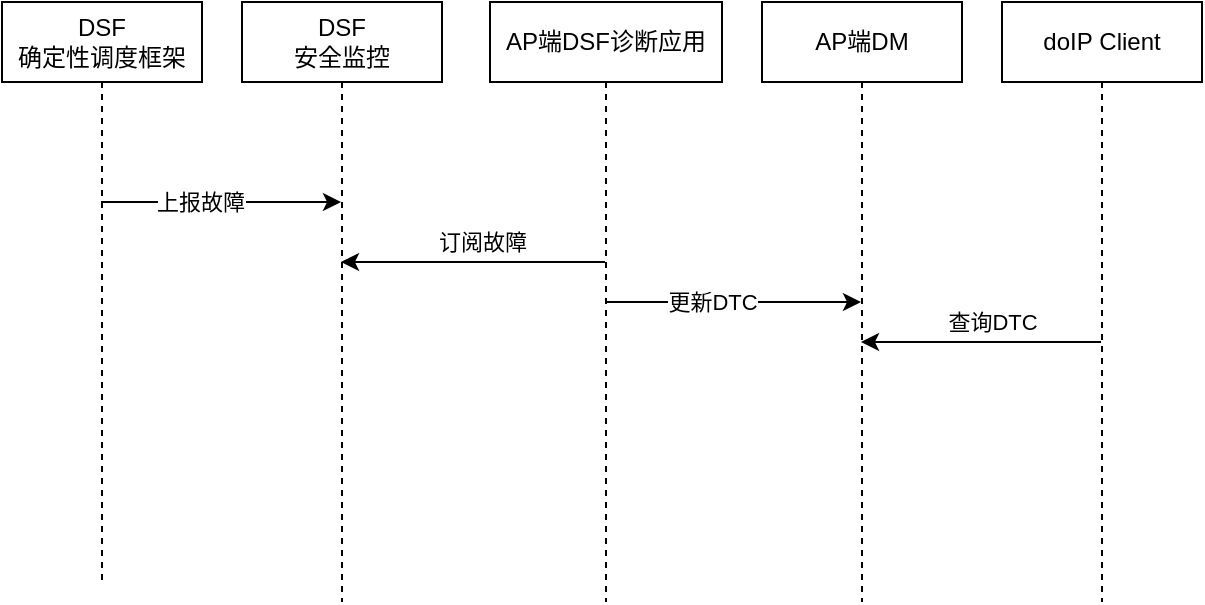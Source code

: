 <mxfile version="24.3.1" type="github">
  <diagram name="第 1 页" id="isr2lDTraLxDULHU4nca">
    <mxGraphModel dx="1002" dy="577" grid="1" gridSize="10" guides="1" tooltips="1" connect="1" arrows="1" fold="1" page="1" pageScale="1" pageWidth="827" pageHeight="1169" math="0" shadow="0">
      <root>
        <mxCell id="0" />
        <mxCell id="1" parent="0" />
        <mxCell id="JBAsln3w12oxfSZJZFha-1" value="DSF&lt;div&gt;确定性调度框架&lt;/div&gt;" style="shape=umlLifeline;perimeter=lifelinePerimeter;whiteSpace=wrap;html=1;container=1;dropTarget=0;collapsible=0;recursiveResize=0;outlineConnect=0;portConstraint=eastwest;newEdgeStyle={&quot;curved&quot;:0,&quot;rounded&quot;:0};size=40;" vertex="1" parent="1">
          <mxGeometry x="120" y="150" width="100" height="290" as="geometry" />
        </mxCell>
        <mxCell id="JBAsln3w12oxfSZJZFha-2" value="DSF&lt;div&gt;安全监控&lt;/div&gt;" style="shape=umlLifeline;perimeter=lifelinePerimeter;whiteSpace=wrap;html=1;container=1;dropTarget=0;collapsible=0;recursiveResize=0;outlineConnect=0;portConstraint=eastwest;newEdgeStyle={&quot;curved&quot;:0,&quot;rounded&quot;:0};" vertex="1" parent="1">
          <mxGeometry x="240" y="150" width="100" height="300" as="geometry" />
        </mxCell>
        <mxCell id="JBAsln3w12oxfSZJZFha-4" value="AP端DSF诊断应用" style="shape=umlLifeline;perimeter=lifelinePerimeter;whiteSpace=wrap;html=1;container=1;dropTarget=0;collapsible=0;recursiveResize=0;outlineConnect=0;portConstraint=eastwest;newEdgeStyle={&quot;curved&quot;:0,&quot;rounded&quot;:0};" vertex="1" parent="1">
          <mxGeometry x="364" y="150" width="116" height="300" as="geometry" />
        </mxCell>
        <mxCell id="JBAsln3w12oxfSZJZFha-5" value="AP端DM" style="shape=umlLifeline;perimeter=lifelinePerimeter;whiteSpace=wrap;html=1;container=1;dropTarget=0;collapsible=0;recursiveResize=0;outlineConnect=0;portConstraint=eastwest;newEdgeStyle={&quot;curved&quot;:0,&quot;rounded&quot;:0};" vertex="1" parent="1">
          <mxGeometry x="500" y="150" width="100" height="300" as="geometry" />
        </mxCell>
        <mxCell id="JBAsln3w12oxfSZJZFha-6" value="doIP&amp;nbsp;Client" style="shape=umlLifeline;perimeter=lifelinePerimeter;whiteSpace=wrap;html=1;container=1;dropTarget=0;collapsible=0;recursiveResize=0;outlineConnect=0;portConstraint=eastwest;newEdgeStyle={&quot;curved&quot;:0,&quot;rounded&quot;:0};" vertex="1" parent="1">
          <mxGeometry x="620" y="150" width="100" height="300" as="geometry" />
        </mxCell>
        <mxCell id="JBAsln3w12oxfSZJZFha-9" value="" style="endArrow=classic;html=1;rounded=0;" edge="1" parent="1">
          <mxGeometry width="50" height="50" relative="1" as="geometry">
            <mxPoint x="169.5" y="250" as="sourcePoint" />
            <mxPoint x="289.5" y="250" as="targetPoint" />
          </mxGeometry>
        </mxCell>
        <mxCell id="JBAsln3w12oxfSZJZFha-10" value="上报故障" style="edgeLabel;html=1;align=center;verticalAlign=middle;resizable=0;points=[];" vertex="1" connectable="0" parent="JBAsln3w12oxfSZJZFha-9">
          <mxGeometry x="-0.192" relative="1" as="geometry">
            <mxPoint x="1" as="offset" />
          </mxGeometry>
        </mxCell>
        <mxCell id="JBAsln3w12oxfSZJZFha-11" value="" style="endArrow=classic;html=1;rounded=0;" edge="1" parent="1">
          <mxGeometry width="50" height="50" relative="1" as="geometry">
            <mxPoint x="421.5" y="280" as="sourcePoint" />
            <mxPoint x="289.5" y="280" as="targetPoint" />
            <Array as="points" />
          </mxGeometry>
        </mxCell>
        <mxCell id="JBAsln3w12oxfSZJZFha-12" value="订阅故障" style="edgeLabel;html=1;align=center;verticalAlign=middle;resizable=0;points=[];" vertex="1" connectable="0" parent="JBAsln3w12oxfSZJZFha-11">
          <mxGeometry x="0.114" y="1" relative="1" as="geometry">
            <mxPoint x="12" y="-11" as="offset" />
          </mxGeometry>
        </mxCell>
        <mxCell id="JBAsln3w12oxfSZJZFha-13" value="" style="endArrow=classic;html=1;rounded=0;" edge="1" parent="1" source="JBAsln3w12oxfSZJZFha-4" target="JBAsln3w12oxfSZJZFha-5">
          <mxGeometry width="50" height="50" relative="1" as="geometry">
            <mxPoint x="420" y="294.5" as="sourcePoint" />
            <mxPoint x="540" y="294.5" as="targetPoint" />
          </mxGeometry>
        </mxCell>
        <mxCell id="JBAsln3w12oxfSZJZFha-14" value="更新DTC" style="edgeLabel;html=1;align=center;verticalAlign=middle;resizable=0;points=[];" vertex="1" connectable="0" parent="JBAsln3w12oxfSZJZFha-13">
          <mxGeometry x="-0.192" relative="1" as="geometry">
            <mxPoint x="1" as="offset" />
          </mxGeometry>
        </mxCell>
        <mxCell id="JBAsln3w12oxfSZJZFha-15" value="" style="endArrow=classic;html=1;rounded=0;" edge="1" parent="1">
          <mxGeometry width="50" height="50" relative="1" as="geometry">
            <mxPoint x="669.5" y="320" as="sourcePoint" />
            <mxPoint x="549.5" y="320" as="targetPoint" />
            <Array as="points" />
          </mxGeometry>
        </mxCell>
        <mxCell id="JBAsln3w12oxfSZJZFha-16" value="查询DTC" style="edgeLabel;html=1;align=center;verticalAlign=middle;resizable=0;points=[];" vertex="1" connectable="0" parent="JBAsln3w12oxfSZJZFha-15">
          <mxGeometry x="0.114" y="1" relative="1" as="geometry">
            <mxPoint x="12" y="-11" as="offset" />
          </mxGeometry>
        </mxCell>
      </root>
    </mxGraphModel>
  </diagram>
</mxfile>
